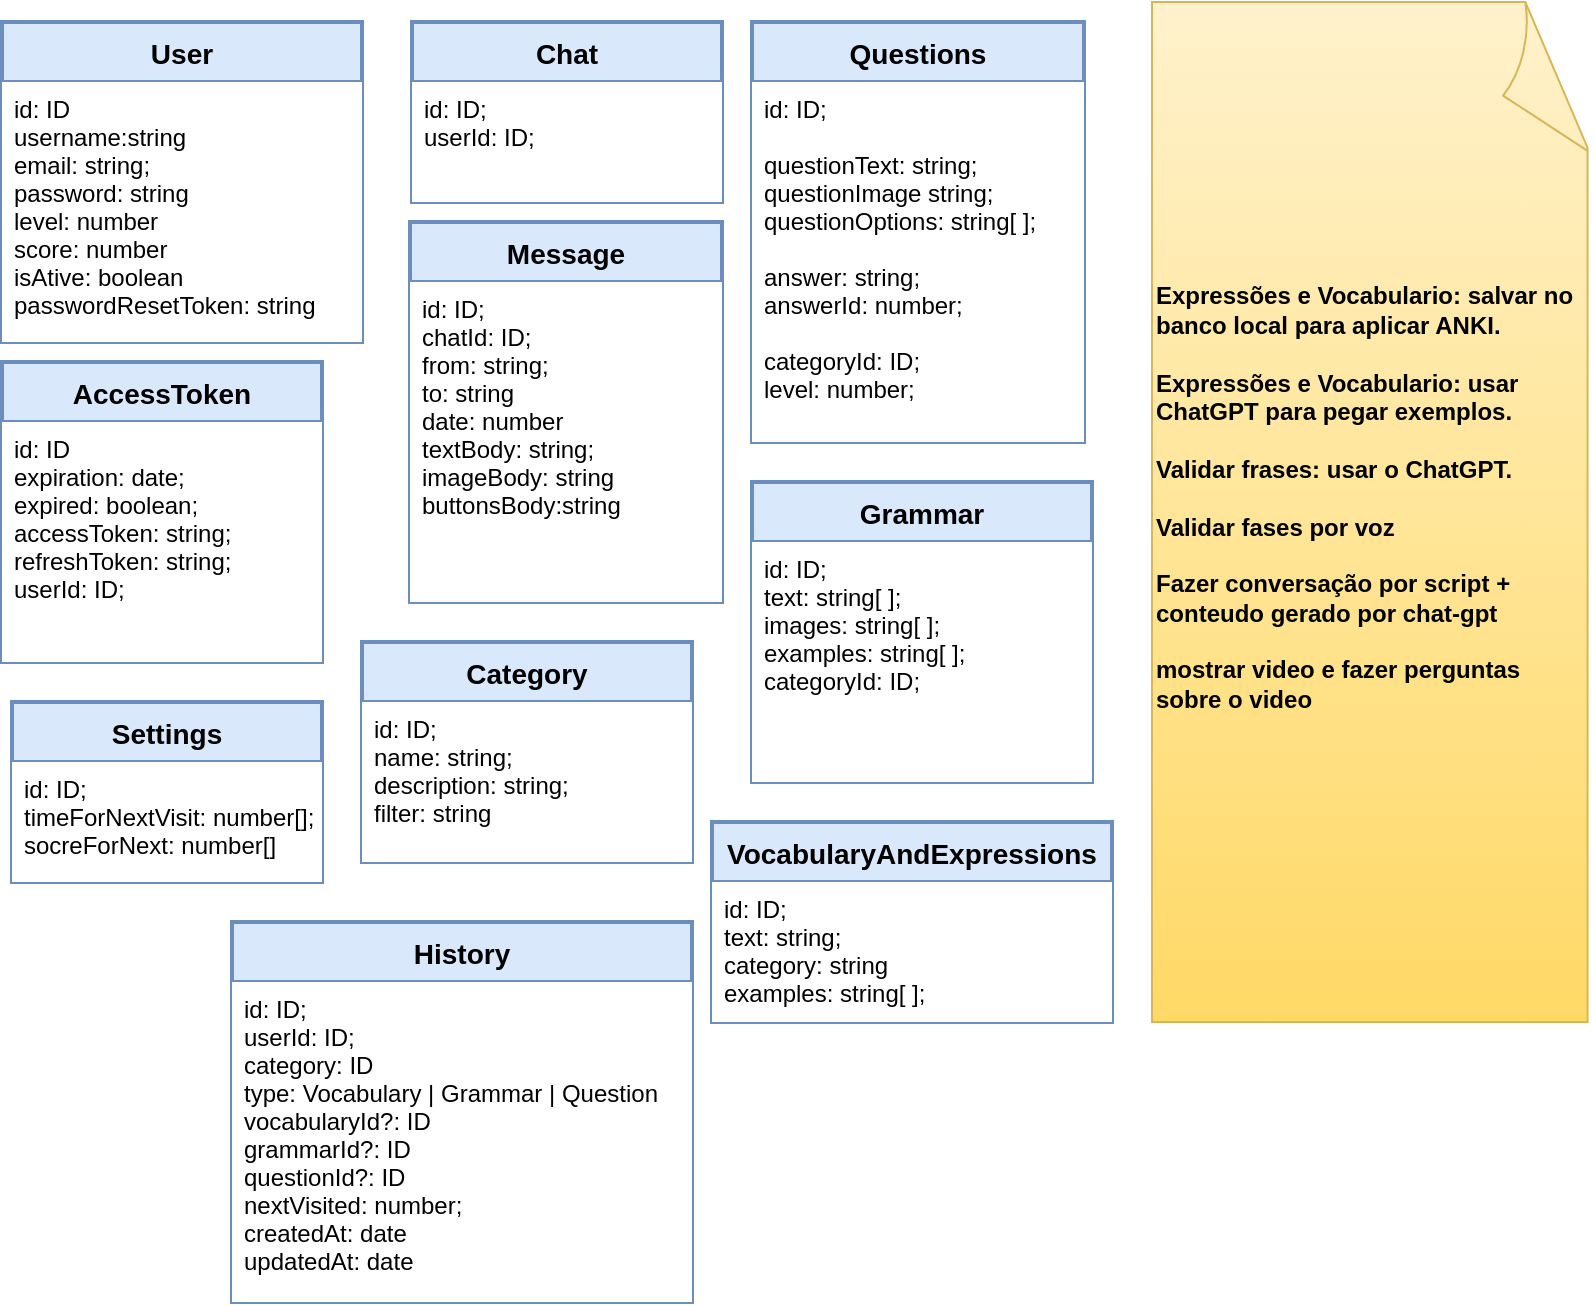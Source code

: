 <mxfile version="20.3.0" type="device" pages="2"><diagram id="Eanxa_dwa2_hlXW30cI-" name="Página-1"><mxGraphModel dx="1022" dy="531" grid="1" gridSize="10" guides="1" tooltips="1" connect="1" arrows="1" fold="1" page="1" pageScale="1" pageWidth="827" pageHeight="1169" math="0" shadow="0"><root><mxCell id="0"/><mxCell id="1" parent="0"/><mxCell id="Vbr7K7L25O1cJhDJ5BT_-9" value="Message" style="swimlane;childLayout=stackLayout;horizontal=1;startSize=30;horizontalStack=0;rounded=0;fontSize=14;fontStyle=1;strokeWidth=2;resizeParent=0;resizeLast=1;shadow=0;dashed=0;align=center;fillColor=#dae8fc;strokeColor=#6c8ebf;fontColor=#000000;" parent="1" vertex="1"><mxGeometry x="229" y="120" width="156" height="190" as="geometry"><mxRectangle x="40" y="70" width="70" height="30" as="alternateBounds"/></mxGeometry></mxCell><mxCell id="Vbr7K7L25O1cJhDJ5BT_-10" value="id: ID;&#10;chatId: ID;&#10;from: string;&#10;to: string&#10;date: number&#10;textBody: string;&#10;imageBody: string&#10;buttonsBody:string" style="align=left;strokeColor=none;fillColor=default;spacingLeft=4;fontSize=12;verticalAlign=top;resizable=0;rotatable=0;part=1;" parent="Vbr7K7L25O1cJhDJ5BT_-9" vertex="1"><mxGeometry y="30" width="156" height="160" as="geometry"/></mxCell><mxCell id="Vbr7K7L25O1cJhDJ5BT_-15" value="User" style="swimlane;childLayout=stackLayout;horizontal=1;startSize=30;horizontalStack=0;rounded=0;fontSize=14;fontStyle=1;strokeWidth=2;resizeParent=0;resizeLast=1;shadow=0;dashed=0;align=center;fillColor=#dae8fc;strokeColor=#6c8ebf;fontColor=#000000;" parent="1" vertex="1"><mxGeometry x="25" y="20" width="180" height="160" as="geometry"><mxRectangle x="40" y="70" width="70" height="30" as="alternateBounds"/></mxGeometry></mxCell><mxCell id="Vbr7K7L25O1cJhDJ5BT_-16" value="id: ID&#10;username:string&#10;email: string;&#10;password: string&#10;level: number&#10;score: number&#10;isAtive: boolean&#10;passwordResetToken: string" style="align=left;strokeColor=none;fillColor=default;spacingLeft=4;fontSize=12;verticalAlign=top;resizable=0;rotatable=0;part=1;" parent="Vbr7K7L25O1cJhDJ5BT_-15" vertex="1"><mxGeometry y="30" width="180" height="130" as="geometry"/></mxCell><mxCell id="Vbr7K7L25O1cJhDJ5BT_-17" value="AccessToken" style="swimlane;childLayout=stackLayout;horizontal=1;startSize=30;horizontalStack=0;rounded=0;fontSize=14;fontStyle=1;strokeWidth=2;resizeParent=0;resizeLast=1;shadow=0;dashed=0;align=center;fillColor=#dae8fc;strokeColor=#6c8ebf;fontColor=#000000;" parent="1" vertex="1"><mxGeometry x="25" y="190" width="160" height="150" as="geometry"><mxRectangle x="40" y="70" width="70" height="30" as="alternateBounds"/></mxGeometry></mxCell><mxCell id="Vbr7K7L25O1cJhDJ5BT_-18" value="id: ID&#10;expiration: date;&#10;expired: boolean;&#10;accessToken: string;&#10;refreshToken: string;&#10;userId: ID;&#10;" style="align=left;strokeColor=none;fillColor=default;spacingLeft=4;fontSize=12;verticalAlign=top;resizable=0;rotatable=0;part=1;" parent="Vbr7K7L25O1cJhDJ5BT_-17" vertex="1"><mxGeometry y="30" width="160" height="120" as="geometry"/></mxCell><mxCell id="HlPWYMQWbMBH4WII9rkX-1" value="Category" style="swimlane;childLayout=stackLayout;horizontal=1;startSize=30;horizontalStack=0;rounded=0;fontSize=14;fontStyle=1;strokeWidth=2;resizeParent=0;resizeLast=1;shadow=0;dashed=0;align=center;fillColor=#dae8fc;strokeColor=#6c8ebf;fontColor=#000000;" parent="1" vertex="1"><mxGeometry x="205" y="330" width="165" height="110" as="geometry"><mxRectangle x="40" y="70" width="70" height="30" as="alternateBounds"/></mxGeometry></mxCell><mxCell id="HlPWYMQWbMBH4WII9rkX-2" value="id: ID;&#10;name: string;&#10;description: string;&#10;filter: string" style="align=left;strokeColor=none;fillColor=default;spacingLeft=4;fontSize=12;verticalAlign=top;resizable=0;rotatable=0;part=1;" parent="HlPWYMQWbMBH4WII9rkX-1" vertex="1"><mxGeometry y="30" width="165" height="80" as="geometry"/></mxCell><mxCell id="HlPWYMQWbMBH4WII9rkX-3" value="Questions" style="swimlane;childLayout=stackLayout;horizontal=1;startSize=30;horizontalStack=0;rounded=0;fontSize=14;fontStyle=1;strokeWidth=2;resizeParent=0;resizeLast=1;shadow=0;dashed=0;align=center;fillColor=#dae8fc;strokeColor=#6c8ebf;fontColor=#000000;" parent="1" vertex="1"><mxGeometry x="400" y="20" width="166" height="210" as="geometry"><mxRectangle x="40" y="70" width="70" height="30" as="alternateBounds"/></mxGeometry></mxCell><mxCell id="HlPWYMQWbMBH4WII9rkX-4" value="id: ID;&#10;&#10;questionText: string;&#10;questionImage string;&#10;questionOptions: string[ ];&#10;&#10;answer: string;&#10;answerId: number;&#10;&#10;categoryId: ID;&#10;level: number;" style="align=left;strokeColor=none;fillColor=default;spacingLeft=4;fontSize=12;verticalAlign=top;resizable=0;rotatable=0;part=1;" parent="HlPWYMQWbMBH4WII9rkX-3" vertex="1"><mxGeometry y="30" width="166" height="180" as="geometry"/></mxCell><mxCell id="HlPWYMQWbMBH4WII9rkX-5" value="Grammar" style="swimlane;childLayout=stackLayout;horizontal=1;startSize=30;horizontalStack=0;rounded=0;fontSize=14;fontStyle=1;strokeWidth=2;resizeParent=0;resizeLast=1;shadow=0;dashed=0;align=center;fillColor=#dae8fc;strokeColor=#6c8ebf;fontColor=#000000;" parent="1" vertex="1"><mxGeometry x="400" y="250" width="170" height="150" as="geometry"><mxRectangle x="40" y="70" width="70" height="30" as="alternateBounds"/></mxGeometry></mxCell><mxCell id="HlPWYMQWbMBH4WII9rkX-6" value="id: ID;&#10;text: string[ ];&#10;images: string[ ];&#10;examples: string[ ];&#10;categoryId: ID;" style="align=left;strokeColor=none;fillColor=default;spacingLeft=4;fontSize=12;verticalAlign=top;resizable=0;rotatable=0;part=1;" parent="HlPWYMQWbMBH4WII9rkX-5" vertex="1"><mxGeometry y="30" width="170" height="120" as="geometry"/></mxCell><mxCell id="HlPWYMQWbMBH4WII9rkX-7" value="Chat" style="swimlane;childLayout=stackLayout;horizontal=1;startSize=30;horizontalStack=0;rounded=0;fontSize=14;fontStyle=1;strokeWidth=2;resizeParent=0;resizeLast=1;shadow=0;dashed=0;align=center;fillColor=#dae8fc;strokeColor=#6c8ebf;fontColor=#000000;" parent="1" vertex="1"><mxGeometry x="230" y="20" width="155" height="90" as="geometry"><mxRectangle x="40" y="70" width="70" height="30" as="alternateBounds"/></mxGeometry></mxCell><mxCell id="HlPWYMQWbMBH4WII9rkX-8" value="id: ID;&#10;userId: ID;" style="align=left;strokeColor=none;fillColor=default;spacingLeft=4;fontSize=12;verticalAlign=top;resizable=0;rotatable=0;part=1;" parent="HlPWYMQWbMBH4WII9rkX-7" vertex="1"><mxGeometry y="30" width="155" height="60" as="geometry"/></mxCell><mxCell id="HlPWYMQWbMBH4WII9rkX-11" value="VocabularyAndExpressions" style="swimlane;childLayout=stackLayout;horizontal=1;startSize=30;horizontalStack=0;rounded=0;fontSize=14;fontStyle=1;strokeWidth=2;resizeParent=0;resizeLast=1;shadow=0;dashed=0;align=center;fillColor=#dae8fc;strokeColor=#6c8ebf;fontColor=#000000;" parent="1" vertex="1"><mxGeometry x="380" y="420" width="200" height="100" as="geometry"><mxRectangle x="40" y="70" width="70" height="30" as="alternateBounds"/></mxGeometry></mxCell><mxCell id="HlPWYMQWbMBH4WII9rkX-12" value="id: ID;&#10;text: string;&#10;category: string&#10;examples: string[ ];&#10;" style="align=left;strokeColor=none;fillColor=default;spacingLeft=4;fontSize=12;verticalAlign=top;resizable=0;rotatable=0;part=1;" parent="HlPWYMQWbMBH4WII9rkX-11" vertex="1"><mxGeometry y="30" width="200" height="70" as="geometry"/></mxCell><mxCell id="HlPWYMQWbMBH4WII9rkX-17" value="&lt;div style=&quot;&quot;&gt;&lt;b style=&quot;color: rgb(0, 0, 0); background-color: initial;&quot;&gt;Expressões e Vocabulario:&amp;nbsp;&lt;/b&gt;&lt;b style=&quot;color: rgb(0, 0, 0); background-color: initial;&quot;&gt;salvar no banco local para aplicar ANKI.&lt;/b&gt;&lt;/div&gt;&lt;font color=&quot;#000000&quot;&gt;&lt;div style=&quot;&quot;&gt;&lt;b&gt;&lt;br&gt;&lt;/b&gt;&lt;/div&gt;&lt;div style=&quot;&quot;&gt;&lt;b style=&quot;background-color: initial;&quot;&gt;Expressões e Vocabulario: usar ChatGPT para pegar exemplos.&lt;/b&gt;&lt;b&gt;&lt;br&gt;&lt;/b&gt;&lt;/div&gt;&lt;div style=&quot;&quot;&gt;&lt;b style=&quot;background-color: initial;&quot;&gt;&lt;br&gt;&lt;/b&gt;&lt;/div&gt;&lt;div style=&quot;font-weight: bold;&quot;&gt;&lt;b style=&quot;background-color: initial;&quot;&gt;Validar frases: usar o ChatGPT.&lt;/b&gt;&lt;/div&gt;&lt;div style=&quot;font-weight: bold;&quot;&gt;&lt;b style=&quot;background-color: initial;&quot;&gt;&lt;br&gt;&lt;/b&gt;&lt;/div&gt;&lt;div style=&quot;font-weight: bold;&quot;&gt;&lt;b style=&quot;background-color: initial;&quot;&gt;Validar fases por voz&lt;/b&gt;&lt;/div&gt;&lt;div style=&quot;font-weight: bold;&quot;&gt;&lt;b style=&quot;background-color: initial;&quot;&gt;&lt;br&gt;&lt;/b&gt;&lt;/div&gt;&lt;div style=&quot;font-weight: bold;&quot;&gt;Fazer conversação por script + conteudo gerado por chat-gpt&lt;/div&gt;&lt;div style=&quot;font-weight: bold;&quot;&gt;&lt;br&gt;&lt;/div&gt;&lt;div style=&quot;font-weight: bold;&quot;&gt;mostrar video e fazer perguntas sobre o video&lt;/div&gt;&lt;div style=&quot;font-weight: bold;&quot;&gt;&lt;br&gt;&lt;/div&gt;&lt;/font&gt;" style="whiteSpace=wrap;html=1;shape=mxgraph.basic.document;fillColor=#fff2cc;gradientColor=#ffd966;strokeColor=#d6b656;align=left;" parent="1" vertex="1"><mxGeometry x="600" y="10" width="220" height="510" as="geometry"/></mxCell><mxCell id="fspgW0f1L8zWGjLsXNbR-1" value="Settings" style="swimlane;childLayout=stackLayout;horizontal=1;startSize=30;horizontalStack=0;rounded=0;fontSize=14;fontStyle=1;strokeWidth=2;resizeParent=0;resizeLast=1;shadow=0;dashed=0;align=center;fillColor=#dae8fc;strokeColor=#6c8ebf;fontColor=#000000;" parent="1" vertex="1"><mxGeometry x="30" y="360" width="155" height="90" as="geometry"><mxRectangle x="40" y="70" width="70" height="30" as="alternateBounds"/></mxGeometry></mxCell><mxCell id="fspgW0f1L8zWGjLsXNbR-2" value="id: ID;&#10;timeForNextVisit: number[];&#10;socreForNext: number[]" style="align=left;strokeColor=none;fillColor=default;spacingLeft=4;fontSize=12;verticalAlign=top;resizable=0;rotatable=0;part=1;" parent="fspgW0f1L8zWGjLsXNbR-1" vertex="1"><mxGeometry y="30" width="155" height="60" as="geometry"/></mxCell><mxCell id="fspgW0f1L8zWGjLsXNbR-3" value="History" style="swimlane;childLayout=stackLayout;horizontal=1;startSize=30;horizontalStack=0;rounded=0;fontSize=14;fontStyle=1;strokeWidth=2;resizeParent=0;resizeLast=1;shadow=0;dashed=0;align=center;fillColor=#dae8fc;strokeColor=#6c8ebf;fontColor=#000000;" parent="1" vertex="1"><mxGeometry x="140" y="470" width="230" height="190" as="geometry"><mxRectangle x="40" y="70" width="70" height="30" as="alternateBounds"/></mxGeometry></mxCell><mxCell id="fspgW0f1L8zWGjLsXNbR-4" value="id: ID;&#10;userId: ID;&#10;category: ID&#10;type: Vocabulary | Grammar | Question&#10;vocabularyId?: ID&#10;grammarId?: ID&#10;questionId?: ID&#10;nextVisited: number;&#10;createdAt: date&#10;updatedAt: date" style="align=left;strokeColor=none;fillColor=default;spacingLeft=4;fontSize=12;verticalAlign=top;resizable=0;rotatable=0;part=1;" parent="fspgW0f1L8zWGjLsXNbR-3" vertex="1"><mxGeometry y="30" width="230" height="160" as="geometry"/></mxCell></root></mxGraphModel></diagram><diagram id="qyy0ZMZnicbWcCIp1HcB" name="Fluxo de Mensagem"><mxGraphModel dx="1022" dy="531" grid="1" gridSize="10" guides="1" tooltips="1" connect="1" arrows="1" fold="1" page="1" pageScale="1" pageWidth="827" pageHeight="1169" math="0" shadow="0"><root><mxCell id="0"/><mxCell id="1" parent="0"/><mxCell id="GgwTUsdUUs99OYSw1ADU-3" style="edgeStyle=orthogonalEdgeStyle;rounded=0;orthogonalLoop=1;jettySize=auto;html=1;fontColor=#000000;" parent="1" source="GgwTUsdUUs99OYSw1ADU-1" target="GgwTUsdUUs99OYSw1ADU-2" edge="1"><mxGeometry relative="1" as="geometry"/></mxCell><mxCell id="GgwTUsdUUs99OYSw1ADU-1" value="&lt;b&gt;&lt;font color=&quot;#000000&quot;&gt;me&lt;/font&gt;&lt;/b&gt;" style="rounded=0;whiteSpace=wrap;html=1;fillColor=#f5f5f5;gradientColor=#b3b3b3;strokeColor=#666666;" parent="1" vertex="1"><mxGeometry x="40" y="80" width="120" height="40" as="geometry"/></mxCell><mxCell id="GgwTUsdUUs99OYSw1ADU-2" value="&lt;b&gt;&lt;font color=&quot;#000000&quot;&gt;bot&lt;/font&gt;&lt;/b&gt;" style="rounded=0;whiteSpace=wrap;html=1;fillColor=#dae8fc;gradientColor=#7ea6e0;strokeColor=#6c8ebf;" parent="1" vertex="1"><mxGeometry x="40" y="160" width="120" height="40" as="geometry"/></mxCell><mxCell id="GgwTUsdUUs99OYSw1ADU-4" value="&lt;font color=&quot;#ffffff&quot; style=&quot;font-size: 24px;&quot;&gt;&lt;b style=&quot;font-size: 24px;&quot;&gt;Legenda&lt;/b&gt;&lt;/font&gt;" style="text;html=1;strokeColor=none;fillColor=none;align=center;verticalAlign=middle;whiteSpace=wrap;rounded=0;fontColor=#000000;strokeWidth=1;fontSize=24;" parent="1" vertex="1"><mxGeometry x="25" y="10" width="150" height="30" as="geometry"/></mxCell><mxCell id="GgwTUsdUUs99OYSw1ADU-5" value="" style="endArrow=none;dashed=1;html=1;rounded=0;fontColor=#FFFFFF;strokeWidth=4;" parent="1" edge="1"><mxGeometry width="50" height="50" relative="1" as="geometry"><mxPoint x="190" y="761.839" as="sourcePoint"/><mxPoint x="190" y="20" as="targetPoint"/></mxGeometry></mxCell><mxCell id="GgwTUsdUUs99OYSw1ADU-6" value="" style="ellipse;whiteSpace=wrap;html=1;aspect=fixed;fillColor=#d5e8d4;gradientColor=#97d077;strokeColor=#82b366;" parent="1" vertex="1"><mxGeometry x="40" y="230" width="50" height="50" as="geometry"/></mxCell><mxCell id="GgwTUsdUUs99OYSw1ADU-7" value="" style="ellipse;whiteSpace=wrap;html=1;aspect=fixed;fillColor=#f8cecc;gradientColor=#ea6b66;strokeColor=#b85450;" parent="1" vertex="1"><mxGeometry x="40" y="310" width="50" height="50" as="geometry"/></mxCell><mxCell id="GgwTUsdUUs99OYSw1ADU-9" value="Inicio" style="text;html=1;align=center;verticalAlign=middle;whiteSpace=wrap;rounded=0;strokeWidth=1;fontSize=18;" parent="1" vertex="1"><mxGeometry x="115" y="240" width="60" height="30" as="geometry"/></mxCell><mxCell id="GgwTUsdUUs99OYSw1ADU-11" value="Fim" style="text;html=1;align=center;verticalAlign=middle;whiteSpace=wrap;rounded=0;strokeWidth=1;fontSize=18;" parent="1" vertex="1"><mxGeometry x="115" y="320" width="60" height="30" as="geometry"/></mxCell><mxCell id="GgwTUsdUUs99OYSw1ADU-12" value="" style="shape=hexagon;perimeter=hexagonPerimeter2;whiteSpace=wrap;html=1;fixedSize=1;strokeWidth=1;fontSize=24;fillColor=#fff2cc;gradientColor=#ffd966;strokeColor=#d6b656;size=20;" parent="1" vertex="1"><mxGeometry x="25" y="375" width="70" height="60" as="geometry"/></mxCell><mxCell id="GgwTUsdUUs99OYSw1ADU-13" value="Próximo&lt;br style=&quot;font-size: 18px;&quot;&gt;fluxo" style="text;html=1;align=center;verticalAlign=middle;whiteSpace=wrap;rounded=0;strokeWidth=1;fontSize=18;" parent="1" vertex="1"><mxGeometry x="108" y="390" width="60" height="30" as="geometry"/></mxCell><mxCell id="FErYAZ644cZG9VY9I8rm-1" value="&lt;font color=&quot;#ffffff&quot; style=&quot;font-size: 24px;&quot;&gt;&lt;b style=&quot;font-size: 24px;&quot;&gt;Gramatica&lt;/b&gt;&lt;/font&gt;" style="text;html=1;strokeColor=none;fillColor=none;align=center;verticalAlign=middle;whiteSpace=wrap;rounded=0;fontColor=#000000;strokeWidth=1;fontSize=24;" parent="1" vertex="1"><mxGeometry x="413" y="20" width="160" height="30" as="geometry"/></mxCell><mxCell id="FErYAZ644cZG9VY9I8rm-14" style="edgeStyle=orthogonalEdgeStyle;rounded=0;orthogonalLoop=1;jettySize=auto;html=1;entryX=0.5;entryY=0;entryDx=0;entryDy=0;fontColor=#FF3333;" parent="1" source="FErYAZ644cZG9VY9I8rm-2" target="FErYAZ644cZG9VY9I8rm-5" edge="1"><mxGeometry relative="1" as="geometry"><Array as="points"><mxPoint x="480" y="160"/><mxPoint x="370" y="160"/></Array></mxGeometry></mxCell><mxCell id="FErYAZ644cZG9VY9I8rm-15" style="edgeStyle=orthogonalEdgeStyle;rounded=0;orthogonalLoop=1;jettySize=auto;html=1;entryX=0.5;entryY=0;entryDx=0;entryDy=0;fontColor=#FF3333;" parent="1" source="FErYAZ644cZG9VY9I8rm-2" target="FErYAZ644cZG9VY9I8rm-8" edge="1"><mxGeometry relative="1" as="geometry"><Array as="points"><mxPoint x="480" y="160"/><mxPoint x="565" y="160"/></Array></mxGeometry></mxCell><mxCell id="FErYAZ644cZG9VY9I8rm-2" value="" style="ellipse;whiteSpace=wrap;html=1;aspect=fixed;fillColor=#d5e8d4;gradientColor=#97d077;strokeColor=#82b366;" parent="1" vertex="1"><mxGeometry x="455" y="80" width="50" height="50" as="geometry"/></mxCell><mxCell id="FErYAZ644cZG9VY9I8rm-4" value="&lt;font color=&quot;#000000&quot; style=&quot;font-size: 16px;&quot;&gt;QUESTÃO&lt;/font&gt;" style="shape=hexagon;perimeter=hexagonPerimeter2;whiteSpace=wrap;html=1;fixedSize=1;strokeWidth=1;fontSize=16;fillColor=#fff2cc;gradientColor=#ffd966;strokeColor=#d6b656;size=20;" parent="1" vertex="1"><mxGeometry x="560" y="700" width="160" height="60" as="geometry"/></mxCell><mxCell id="FErYAZ644cZG9VY9I8rm-16" style="edgeStyle=orthogonalEdgeStyle;rounded=0;orthogonalLoop=1;jettySize=auto;html=1;fontColor=#FF3333;" parent="1" source="FErYAZ644cZG9VY9I8rm-5" target="FErYAZ644cZG9VY9I8rm-6" edge="1"><mxGeometry relative="1" as="geometry"/></mxCell><mxCell id="FErYAZ644cZG9VY9I8rm-5" value="&lt;b&gt;&lt;font color=&quot;#000000&quot;&gt;me ensine.&lt;br&gt;eu quero aprender.&lt;br&gt;&lt;div style=&quot;&quot;&gt;&lt;b style=&quot;background-color: initial; color: rgb(240, 240, 240);&quot;&gt;&lt;font color=&quot;#000000&quot;&gt;me de uma aula de gramártica.&lt;/font&gt;&lt;/b&gt;&lt;/div&gt;&lt;/font&gt;&lt;/b&gt;" style="rounded=0;whiteSpace=wrap;html=1;fillColor=#f5f5f5;gradientColor=#b3b3b3;strokeColor=#666666;align=center;verticalAlign=middle;" parent="1" vertex="1"><mxGeometry x="280" y="190" width="190" height="80" as="geometry"/></mxCell><mxCell id="FErYAZ644cZG9VY9I8rm-19" style="edgeStyle=orthogonalEdgeStyle;rounded=0;orthogonalLoop=1;jettySize=auto;html=1;fontColor=#FF3333;" parent="1" source="FErYAZ644cZG9VY9I8rm-6" target="FErYAZ644cZG9VY9I8rm-7" edge="1"><mxGeometry relative="1" as="geometry"/></mxCell><mxCell id="FErYAZ644cZG9VY9I8rm-6" value="&lt;b&gt;&lt;font color=&quot;#000000&quot;&gt;o que você quer aprender?&lt;/font&gt;&lt;/b&gt;" style="rounded=0;whiteSpace=wrap;html=1;fillColor=#dae8fc;gradientColor=#7ea6e0;strokeColor=#6c8ebf;" parent="1" vertex="1"><mxGeometry x="320" y="310" width="120" height="40" as="geometry"/></mxCell><mxCell id="FErYAZ644cZG9VY9I8rm-18" style="edgeStyle=orthogonalEdgeStyle;rounded=0;orthogonalLoop=1;jettySize=auto;html=1;fontColor=#FF3333;" parent="1" source="FErYAZ644cZG9VY9I8rm-7" target="FErYAZ644cZG9VY9I8rm-9" edge="1"><mxGeometry relative="1" as="geometry"/></mxCell><mxCell id="FErYAZ644cZG9VY9I8rm-7" value="&lt;b style=&quot;&quot;&gt;&lt;font color=&quot;#ff3333&quot;&gt;preposição&lt;/font&gt;&lt;/b&gt;" style="rounded=0;whiteSpace=wrap;html=1;fillColor=#f5f5f5;gradientColor=#b3b3b3;strokeColor=#666666;" parent="1" vertex="1"><mxGeometry x="320" y="395" width="120" height="40" as="geometry"/></mxCell><mxCell id="FErYAZ644cZG9VY9I8rm-17" style="edgeStyle=orthogonalEdgeStyle;rounded=0;orthogonalLoop=1;jettySize=auto;html=1;fontColor=#FF3333;" parent="1" source="FErYAZ644cZG9VY9I8rm-8" target="FErYAZ644cZG9VY9I8rm-9" edge="1"><mxGeometry relative="1" as="geometry"/></mxCell><mxCell id="FErYAZ644cZG9VY9I8rm-8" value="&lt;b&gt;&lt;font color=&quot;#000000&quot;&gt;quero aprender &lt;/font&gt;&lt;font color=&quot;#ff3333&quot;&gt;preposição&lt;/font&gt;&lt;/b&gt;" style="rounded=0;whiteSpace=wrap;html=1;fillColor=#f5f5f5;gradientColor=#b3b3b3;strokeColor=#666666;" parent="1" vertex="1"><mxGeometry x="505" y="220" width="120" height="40" as="geometry"/></mxCell><mxCell id="FErYAZ644cZG9VY9I8rm-20" style="edgeStyle=orthogonalEdgeStyle;rounded=0;orthogonalLoop=1;jettySize=auto;html=1;entryX=0.5;entryY=0;entryDx=0;entryDy=0;fontColor=#FF3333;" parent="1" source="FErYAZ644cZG9VY9I8rm-9" target="FErYAZ644cZG9VY9I8rm-10" edge="1"><mxGeometry relative="1" as="geometry"><Array as="points"><mxPoint x="540" y="550"/><mxPoint x="380" y="550"/></Array></mxGeometry></mxCell><mxCell id="FErYAZ644cZG9VY9I8rm-21" style="edgeStyle=orthogonalEdgeStyle;rounded=0;orthogonalLoop=1;jettySize=auto;html=1;entryX=0.5;entryY=0;entryDx=0;entryDy=0;fontColor=#FF3333;" parent="1" source="FErYAZ644cZG9VY9I8rm-9" target="FErYAZ644cZG9VY9I8rm-11" edge="1"><mxGeometry relative="1" as="geometry"/></mxCell><mxCell id="FErYAZ644cZG9VY9I8rm-22" style="edgeStyle=orthogonalEdgeStyle;rounded=0;orthogonalLoop=1;jettySize=auto;html=1;entryX=0.5;entryY=0;entryDx=0;entryDy=0;fontColor=#FF3333;" parent="1" source="FErYAZ644cZG9VY9I8rm-9" target="FErYAZ644cZG9VY9I8rm-12" edge="1"><mxGeometry relative="1" as="geometry"/></mxCell><mxCell id="FErYAZ644cZG9VY9I8rm-23" style="edgeStyle=orthogonalEdgeStyle;rounded=0;orthogonalLoop=1;jettySize=auto;html=1;fontColor=#FF3333;" parent="1" source="FErYAZ644cZG9VY9I8rm-9" target="FErYAZ644cZG9VY9I8rm-13" edge="1"><mxGeometry relative="1" as="geometry"><Array as="points"><mxPoint x="540" y="550"/><mxPoint x="767" y="550"/></Array></mxGeometry></mxCell><mxCell id="FErYAZ644cZG9VY9I8rm-9" value="&lt;b&gt;&lt;font color=&quot;#000000&quot;&gt;[ CONTEÚDO ]&lt;/font&gt;&lt;/b&gt;" style="rounded=0;whiteSpace=wrap;html=1;fillColor=#dae8fc;gradientColor=#7ea6e0;strokeColor=#6c8ebf;" parent="1" vertex="1"><mxGeometry x="480" y="480" width="120" height="40" as="geometry"/></mxCell><mxCell id="FErYAZ644cZG9VY9I8rm-25" style="edgeStyle=orthogonalEdgeStyle;rounded=0;orthogonalLoop=1;jettySize=auto;html=1;entryX=0;entryY=0.5;entryDx=0;entryDy=0;fontSize=16;fontColor=#000000;" parent="1" source="FErYAZ644cZG9VY9I8rm-10" target="FErYAZ644cZG9VY9I8rm-9" edge="1"><mxGeometry relative="1" as="geometry"><Array as="points"><mxPoint x="290" y="600"/><mxPoint x="290" y="500"/></Array></mxGeometry></mxCell><mxCell id="FErYAZ644cZG9VY9I8rm-10" value="&lt;b&gt;&lt;font color=&quot;#000000&quot;&gt;BOTÃO: mais eemplos?&lt;/font&gt;&lt;/b&gt;" style="rounded=0;whiteSpace=wrap;html=1;fillColor=#dae8fc;gradientColor=#7ea6e0;strokeColor=#6c8ebf;" parent="1" vertex="1"><mxGeometry x="320" y="580" width="120" height="40" as="geometry"/></mxCell><mxCell id="FErYAZ644cZG9VY9I8rm-26" style="edgeStyle=orthogonalEdgeStyle;rounded=0;orthogonalLoop=1;jettySize=auto;html=1;entryX=0;entryY=0.5;entryDx=0;entryDy=0;fontSize=16;fontColor=#000000;" parent="1" source="FErYAZ644cZG9VY9I8rm-11" target="FErYAZ644cZG9VY9I8rm-6" edge="1"><mxGeometry relative="1" as="geometry"><Array as="points"><mxPoint x="510" y="700"/><mxPoint x="250" y="700"/><mxPoint x="250" y="330"/></Array></mxGeometry></mxCell><mxCell id="FErYAZ644cZG9VY9I8rm-11" value="&lt;b&gt;&lt;font color=&quot;#000000&quot;&gt;BOTÃO: quer saber outra coisa?&lt;/font&gt;&lt;/b&gt;" style="rounded=0;whiteSpace=wrap;html=1;fillColor=#dae8fc;gradientColor=#7ea6e0;strokeColor=#6c8ebf;" parent="1" vertex="1"><mxGeometry x="450" y="580" width="120" height="40" as="geometry"/></mxCell><mxCell id="FErYAZ644cZG9VY9I8rm-24" style="edgeStyle=orthogonalEdgeStyle;rounded=0;orthogonalLoop=1;jettySize=auto;html=1;entryX=0.5;entryY=0;entryDx=0;entryDy=0;fontColor=#000000;" parent="1" source="FErYAZ644cZG9VY9I8rm-12" target="FErYAZ644cZG9VY9I8rm-4" edge="1"><mxGeometry relative="1" as="geometry"/></mxCell><mxCell id="FErYAZ644cZG9VY9I8rm-12" value="&lt;b&gt;&lt;font color=&quot;#000000&quot;&gt;BOTÃO: quer exercitar?&lt;/font&gt;&lt;/b&gt;" style="rounded=0;whiteSpace=wrap;html=1;fillColor=#dae8fc;gradientColor=#7ea6e0;strokeColor=#6c8ebf;" parent="1" vertex="1"><mxGeometry x="580" y="580" width="120" height="40" as="geometry"/></mxCell><mxCell id="FErYAZ644cZG9VY9I8rm-29" style="edgeStyle=orthogonalEdgeStyle;rounded=0;orthogonalLoop=1;jettySize=auto;html=1;fontSize=16;fontColor=#000000;" parent="1" source="FErYAZ644cZG9VY9I8rm-13" target="FErYAZ644cZG9VY9I8rm-28" edge="1"><mxGeometry relative="1" as="geometry"/></mxCell><mxCell id="FErYAZ644cZG9VY9I8rm-13" value="&lt;b&gt;&lt;font color=&quot;#000000&quot;&gt;BOTÃO: por enquanto é só&lt;/font&gt;&lt;/b&gt;" style="rounded=0;whiteSpace=wrap;html=1;fillColor=#dae8fc;gradientColor=#7ea6e0;strokeColor=#6c8ebf;" parent="1" vertex="1"><mxGeometry x="707" y="580" width="120" height="40" as="geometry"/></mxCell><mxCell id="FErYAZ644cZG9VY9I8rm-27" value="" style="endArrow=none;dashed=1;html=1;rounded=0;fontColor=#FFFFFF;strokeWidth=4;" parent="1" edge="1"><mxGeometry width="50" height="50" relative="1" as="geometry"><mxPoint x="880" y="759.999" as="sourcePoint"/><mxPoint x="880" y="18.16" as="targetPoint"/></mxGeometry></mxCell><mxCell id="FErYAZ644cZG9VY9I8rm-28" value="" style="ellipse;whiteSpace=wrap;html=1;aspect=fixed;fillColor=#f8cecc;gradientColor=#ea6b66;strokeColor=#b85450;" parent="1" vertex="1"><mxGeometry x="750" y="710" width="50" height="50" as="geometry"/></mxCell><mxCell id="FErYAZ644cZG9VY9I8rm-30" value="&lt;font color=&quot;#ffffff&quot;&gt;&lt;b&gt;Vocabulário&lt;/b&gt;&lt;/font&gt;" style="text;html=1;strokeColor=none;fillColor=none;align=center;verticalAlign=middle;whiteSpace=wrap;rounded=0;fontColor=#000000;strokeWidth=1;fontSize=24;" parent="1" vertex="1"><mxGeometry x="1018" y="20" width="160" height="30" as="geometry"/></mxCell><mxCell id="q9H8HFN7OoWtZ7zJnogh-2" style="edgeStyle=orthogonalEdgeStyle;rounded=0;orthogonalLoop=1;jettySize=auto;html=1;fontSize=16;fontColor=#000000;" parent="1" source="FErYAZ644cZG9VY9I8rm-31" target="FErYAZ644cZG9VY9I8rm-32" edge="1"><mxGeometry relative="1" as="geometry"/></mxCell><mxCell id="FErYAZ644cZG9VY9I8rm-31" value="" style="ellipse;whiteSpace=wrap;html=1;aspect=fixed;fillColor=#d5e8d4;gradientColor=#97d077;strokeColor=#82b366;" parent="1" vertex="1"><mxGeometry x="1073" y="76" width="50" height="50" as="geometry"/></mxCell><mxCell id="q9H8HFN7OoWtZ7zJnogh-3" style="edgeStyle=orthogonalEdgeStyle;rounded=0;orthogonalLoop=1;jettySize=auto;html=1;entryX=0.5;entryY=0;entryDx=0;entryDy=0;fontSize=16;fontColor=#000000;" parent="1" source="FErYAZ644cZG9VY9I8rm-32" target="q9H8HFN7OoWtZ7zJnogh-1" edge="1"><mxGeometry relative="1" as="geometry"/></mxCell><mxCell id="FErYAZ644cZG9VY9I8rm-32" value="&lt;font color=&quot;#000000&quot;&gt;&lt;b&gt;aprender novas palavras&lt;/b&gt;&lt;/font&gt;" style="rounded=0;whiteSpace=wrap;html=1;fillColor=#f5f5f5;gradientColor=#b3b3b3;strokeColor=#666666;" parent="1" vertex="1"><mxGeometry x="1038" y="180" width="120" height="40" as="geometry"/></mxCell><mxCell id="q9H8HFN7OoWtZ7zJnogh-7" style="edgeStyle=orthogonalEdgeStyle;rounded=0;orthogonalLoop=1;jettySize=auto;html=1;entryX=0.5;entryY=0;entryDx=0;entryDy=0;fontSize=16;fontColor=#000000;" parent="1" source="q9H8HFN7OoWtZ7zJnogh-1" target="q9H8HFN7OoWtZ7zJnogh-4" edge="1"><mxGeometry relative="1" as="geometry"><Array as="points"><mxPoint x="1098" y="360"/><mxPoint x="1050" y="360"/></Array></mxGeometry></mxCell><mxCell id="q9H8HFN7OoWtZ7zJnogh-8" style="edgeStyle=orthogonalEdgeStyle;rounded=0;orthogonalLoop=1;jettySize=auto;html=1;entryX=0.5;entryY=0;entryDx=0;entryDy=0;fontSize=16;fontColor=#000000;" parent="1" source="q9H8HFN7OoWtZ7zJnogh-1" target="q9H8HFN7OoWtZ7zJnogh-54" edge="1"><mxGeometry relative="1" as="geometry"><Array as="points"><mxPoint x="1098" y="360"/><mxPoint x="1190" y="360"/><mxPoint x="1190" y="540"/><mxPoint x="1160" y="540"/></Array></mxGeometry></mxCell><mxCell id="q9H8HFN7OoWtZ7zJnogh-1" value="&lt;b&gt;&lt;font color=&quot;#000000&quot;&gt;[ CONTEÚDO ]&lt;/font&gt;&lt;/b&gt;" style="rounded=0;whiteSpace=wrap;html=1;fillColor=#dae8fc;gradientColor=#7ea6e0;strokeColor=#6c8ebf;" parent="1" vertex="1"><mxGeometry x="1038" y="270" width="120" height="40" as="geometry"/></mxCell><mxCell id="q9H8HFN7OoWtZ7zJnogh-10" style="edgeStyle=orthogonalEdgeStyle;rounded=0;orthogonalLoop=1;jettySize=auto;html=1;entryX=0.5;entryY=0;entryDx=0;entryDy=0;fontSize=16;fontColor=#000000;" parent="1" source="q9H8HFN7OoWtZ7zJnogh-4" target="q9H8HFN7OoWtZ7zJnogh-9" edge="1"><mxGeometry relative="1" as="geometry"/></mxCell><mxCell id="q9H8HFN7OoWtZ7zJnogh-4" value="&lt;font color=&quot;#000000&quot;&gt;&lt;b&gt;mais exemplos&lt;/b&gt;&lt;/font&gt;" style="rounded=0;whiteSpace=wrap;html=1;fillColor=#f5f5f5;gradientColor=#b3b3b3;strokeColor=#666666;" parent="1" vertex="1"><mxGeometry x="990" y="380" width="120" height="40" as="geometry"/></mxCell><mxCell id="q9H8HFN7OoWtZ7zJnogh-6" value="" style="ellipse;whiteSpace=wrap;html=1;aspect=fixed;fillColor=#f8cecc;gradientColor=#ea6b66;strokeColor=#b85450;" parent="1" vertex="1"><mxGeometry x="1135" y="680" width="50" height="50" as="geometry"/></mxCell><mxCell id="q9H8HFN7OoWtZ7zJnogh-11" style="edgeStyle=orthogonalEdgeStyle;rounded=0;orthogonalLoop=1;jettySize=auto;html=1;entryX=0;entryY=0.5;entryDx=0;entryDy=0;fontSize=16;fontColor=#000000;" parent="1" source="q9H8HFN7OoWtZ7zJnogh-9" target="q9H8HFN7OoWtZ7zJnogh-4" edge="1"><mxGeometry relative="1" as="geometry"><Array as="points"><mxPoint x="1050" y="540"/><mxPoint x="960" y="540"/><mxPoint x="960" y="400"/></Array></mxGeometry></mxCell><mxCell id="q9H8HFN7OoWtZ7zJnogh-55" style="edgeStyle=orthogonalEdgeStyle;rounded=0;orthogonalLoop=1;jettySize=auto;html=1;entryX=0.5;entryY=0;entryDx=0;entryDy=0;fontSize=12;fontColor=#FFFFFF;" parent="1" source="q9H8HFN7OoWtZ7zJnogh-9" target="q9H8HFN7OoWtZ7zJnogh-54" edge="1"><mxGeometry relative="1" as="geometry"><Array as="points"><mxPoint x="1050" y="540"/><mxPoint x="1160" y="540"/></Array></mxGeometry></mxCell><mxCell id="q9H8HFN7OoWtZ7zJnogh-9" value="&lt;b&gt;&lt;font color=&quot;#000000&quot;&gt;[ EXEMPLO ]&lt;/font&gt;&lt;/b&gt;" style="rounded=0;whiteSpace=wrap;html=1;fillColor=#dae8fc;gradientColor=#7ea6e0;strokeColor=#6c8ebf;" parent="1" vertex="1"><mxGeometry x="990" y="460" width="120" height="40" as="geometry"/></mxCell><mxCell id="q9H8HFN7OoWtZ7zJnogh-13" value="&lt;font color=&quot;#ffffff&quot;&gt;&lt;b&gt;Questão&lt;/b&gt;&lt;/font&gt;" style="text;html=1;strokeColor=none;fillColor=none;align=center;verticalAlign=middle;whiteSpace=wrap;rounded=0;fontColor=#000000;strokeWidth=1;fontSize=24;" parent="1" vertex="1"><mxGeometry x="1470" y="20" width="160" height="30" as="geometry"/></mxCell><mxCell id="q9H8HFN7OoWtZ7zJnogh-23" style="edgeStyle=orthogonalEdgeStyle;rounded=0;orthogonalLoop=1;jettySize=auto;html=1;fontSize=16;fontColor=#FF3333;" parent="1" source="q9H8HFN7OoWtZ7zJnogh-14" target="q9H8HFN7OoWtZ7zJnogh-17" edge="1"><mxGeometry relative="1" as="geometry"><Array as="points"><mxPoint x="1585" y="160"/><mxPoint x="1440" y="160"/></Array></mxGeometry></mxCell><mxCell id="q9H8HFN7OoWtZ7zJnogh-24" style="edgeStyle=orthogonalEdgeStyle;rounded=0;orthogonalLoop=1;jettySize=auto;html=1;entryX=0.5;entryY=0;entryDx=0;entryDy=0;fontSize=16;fontColor=#FF3333;startArrow=none;" parent="1" source="q9H8HFN7OoWtZ7zJnogh-30" target="q9H8HFN7OoWtZ7zJnogh-18" edge="1"><mxGeometry relative="1" as="geometry"><Array as="points"><mxPoint x="1720" y="380"/><mxPoint x="1640" y="380"/></Array></mxGeometry></mxCell><mxCell id="q9H8HFN7OoWtZ7zJnogh-25" style="edgeStyle=orthogonalEdgeStyle;rounded=0;orthogonalLoop=1;jettySize=auto;html=1;fontSize=16;fontColor=#FF3333;" parent="1" source="q9H8HFN7OoWtZ7zJnogh-14" target="q9H8HFN7OoWtZ7zJnogh-19" edge="1"><mxGeometry relative="1" as="geometry"/></mxCell><mxCell id="q9H8HFN7OoWtZ7zJnogh-14" value="" style="ellipse;whiteSpace=wrap;html=1;aspect=fixed;fillColor=#d5e8d4;gradientColor=#97d077;strokeColor=#82b366;" parent="1" vertex="1"><mxGeometry x="1559" y="76" width="50" height="50" as="geometry"/></mxCell><mxCell id="q9H8HFN7OoWtZ7zJnogh-15" value="" style="endArrow=none;dashed=1;html=1;rounded=0;fontColor=#FFFFFF;strokeWidth=4;" parent="1" edge="1"><mxGeometry width="50" height="50" relative="1" as="geometry"><mxPoint x="1320" y="761.839" as="sourcePoint"/><mxPoint x="1320" y="20.0" as="targetPoint"/></mxGeometry></mxCell><mxCell id="q9H8HFN7OoWtZ7zJnogh-26" style="edgeStyle=orthogonalEdgeStyle;rounded=0;orthogonalLoop=1;jettySize=auto;html=1;fontSize=16;fontColor=#FF3333;" parent="1" source="q9H8HFN7OoWtZ7zJnogh-17" target="q9H8HFN7OoWtZ7zJnogh-21" edge="1"><mxGeometry relative="1" as="geometry"/></mxCell><mxCell id="q9H8HFN7OoWtZ7zJnogh-17" value="&lt;font color=&quot;#000000&quot;&gt;&lt;b&gt;quero treinar&lt;/b&gt;&lt;/font&gt;" style="rounded=0;whiteSpace=wrap;html=1;fillColor=#f5f5f5;gradientColor=#b3b3b3;strokeColor=#666666;" parent="1" vertex="1"><mxGeometry x="1380" y="200" width="120" height="40" as="geometry"/></mxCell><mxCell id="q9H8HFN7OoWtZ7zJnogh-37" style="edgeStyle=orthogonalEdgeStyle;rounded=0;orthogonalLoop=1;jettySize=auto;html=1;fontSize=16;fontColor=#FF3333;" parent="1" source="q9H8HFN7OoWtZ7zJnogh-18" target="q9H8HFN7OoWtZ7zJnogh-35" edge="1"><mxGeometry relative="1" as="geometry"/></mxCell><mxCell id="q9H8HFN7OoWtZ7zJnogh-18" value="&lt;font color=&quot;#000000&quot;&gt;&lt;b&gt;[ QUESTÃO ]&lt;/b&gt;&lt;/font&gt;" style="rounded=0;whiteSpace=wrap;html=1;fillColor=#dae8fc;gradientColor=#7ea6e0;strokeColor=#6c8ebf;" parent="1" vertex="1"><mxGeometry x="1580" y="435" width="120" height="40" as="geometry"/></mxCell><mxCell id="q9H8HFN7OoWtZ7zJnogh-29" style="edgeStyle=orthogonalEdgeStyle;rounded=0;orthogonalLoop=1;jettySize=auto;html=1;entryX=0.5;entryY=0;entryDx=0;entryDy=0;fontSize=16;fontColor=#FF3333;" parent="1" source="q9H8HFN7OoWtZ7zJnogh-19" target="q9H8HFN7OoWtZ7zJnogh-18" edge="1"><mxGeometry relative="1" as="geometry"/></mxCell><mxCell id="q9H8HFN7OoWtZ7zJnogh-19" value="&lt;b style=&quot;&quot;&gt;&lt;font color=&quot;#000000&quot;&gt;quero um exercício de &lt;/font&gt;&lt;font color=&quot;#ff3333&quot;&gt;preposição&lt;/font&gt;&lt;/b&gt;" style="rounded=0;whiteSpace=wrap;html=1;fillColor=#f5f5f5;gradientColor=#b3b3b3;strokeColor=#666666;" parent="1" vertex="1"><mxGeometry x="1534" y="200" width="120" height="40" as="geometry"/></mxCell><mxCell id="q9H8HFN7OoWtZ7zJnogh-28" style="edgeStyle=orthogonalEdgeStyle;rounded=0;orthogonalLoop=1;jettySize=auto;html=1;fontSize=16;fontColor=#FF3333;" parent="1" source="q9H8HFN7OoWtZ7zJnogh-20" target="q9H8HFN7OoWtZ7zJnogh-18" edge="1"><mxGeometry relative="1" as="geometry"/></mxCell><mxCell id="q9H8HFN7OoWtZ7zJnogh-20" value="&lt;b style=&quot;&quot;&gt;&lt;font color=&quot;#000000&quot;&gt;quero um exercício de &lt;/font&gt;&lt;font color=&quot;#ff3333&quot;&gt;preposição&lt;/font&gt;&lt;/b&gt;" style="rounded=0;whiteSpace=wrap;html=1;fillColor=#f5f5f5;gradientColor=#b3b3b3;strokeColor=#666666;" parent="1" vertex="1"><mxGeometry x="1380" y="360" width="120" height="40" as="geometry"/></mxCell><mxCell id="q9H8HFN7OoWtZ7zJnogh-27" style="edgeStyle=orthogonalEdgeStyle;rounded=0;orthogonalLoop=1;jettySize=auto;html=1;fontSize=16;fontColor=#FF3333;" parent="1" source="q9H8HFN7OoWtZ7zJnogh-21" target="q9H8HFN7OoWtZ7zJnogh-20" edge="1"><mxGeometry relative="1" as="geometry"/></mxCell><mxCell id="q9H8HFN7OoWtZ7zJnogh-21" value="&lt;font color=&quot;#000000&quot;&gt;&lt;b&gt;Sobre o que você quer as lições&lt;/b&gt;&lt;/font&gt;" style="rounded=0;whiteSpace=wrap;html=1;fillColor=#dae8fc;gradientColor=#7ea6e0;strokeColor=#6c8ebf;" parent="1" vertex="1"><mxGeometry x="1380" y="280" width="120" height="40" as="geometry"/></mxCell><mxCell id="q9H8HFN7OoWtZ7zJnogh-30" value="JA TEM CONTEUDO DEFINIDO" style="text;html=1;strokeColor=none;fillColor=none;align=center;verticalAlign=middle;whiteSpace=wrap;rounded=0;fontSize=16;fontColor=#FF3333;" parent="1" vertex="1"><mxGeometry x="1670" y="220" width="100" height="100" as="geometry"/></mxCell><mxCell id="q9H8HFN7OoWtZ7zJnogh-31" value="" style="edgeStyle=orthogonalEdgeStyle;rounded=0;orthogonalLoop=1;jettySize=auto;html=1;entryX=0.5;entryY=0;entryDx=0;entryDy=0;fontSize=16;fontColor=#FF3333;endArrow=none;" parent="1" source="q9H8HFN7OoWtZ7zJnogh-14" target="q9H8HFN7OoWtZ7zJnogh-30" edge="1"><mxGeometry relative="1" as="geometry"><mxPoint x="1584.0" y="126" as="sourcePoint"/><mxPoint x="1590" y="460" as="targetPoint"/><Array as="points"><mxPoint x="1585" y="160"/><mxPoint x="1720" y="160"/></Array></mxGeometry></mxCell><mxCell id="q9H8HFN7OoWtZ7zJnogh-46" style="edgeStyle=orthogonalEdgeStyle;rounded=0;orthogonalLoop=1;jettySize=auto;html=1;fontSize=12;fontColor=#FFFFFF;" parent="1" source="q9H8HFN7OoWtZ7zJnogh-35" target="q9H8HFN7OoWtZ7zJnogh-40" edge="1"><mxGeometry relative="1" as="geometry"/></mxCell><mxCell id="q9H8HFN7OoWtZ7zJnogh-35" value="&lt;font color=&quot;#000000&quot;&gt;&lt;b&gt;[ RESPOSTA ]&lt;/b&gt;&lt;/font&gt;" style="rounded=0;whiteSpace=wrap;html=1;fillColor=#f5f5f5;gradientColor=#b3b3b3;strokeColor=#666666;" parent="1" vertex="1"><mxGeometry x="1580" y="520" width="120" height="40" as="geometry"/></mxCell><mxCell id="q9H8HFN7OoWtZ7zJnogh-42" style="edgeStyle=orthogonalEdgeStyle;rounded=0;orthogonalLoop=1;jettySize=auto;html=1;entryX=0;entryY=0.5;entryDx=0;entryDy=0;fontSize=12;fontColor=#FFFFFF;startArrow=none;" parent="1" source="q9H8HFN7OoWtZ7zJnogh-49" target="q9H8HFN7OoWtZ7zJnogh-18" edge="1"><mxGeometry relative="1" as="geometry"><Array as="points"><mxPoint x="1480" y="455"/></Array></mxGeometry></mxCell><mxCell id="q9H8HFN7OoWtZ7zJnogh-51" style="edgeStyle=orthogonalEdgeStyle;rounded=0;orthogonalLoop=1;jettySize=auto;html=1;entryX=0.5;entryY=0;entryDx=0;entryDy=0;fontSize=12;fontColor=#FFFFFF;startArrow=none;" parent="1" source="q9H8HFN7OoWtZ7zJnogh-52" target="q9H8HFN7OoWtZ7zJnogh-43" edge="1"><mxGeometry relative="1" as="geometry"/></mxCell><mxCell id="q9H8HFN7OoWtZ7zJnogh-38" value="&lt;font color=&quot;#000000&quot; style=&quot;font-size: 12px;&quot;&gt;TEM QUESTÃO&lt;/font&gt;" style="rhombus;whiteSpace=wrap;html=1;fontSize=12;fontColor=#333333;fillColor=#f5f5f5;strokeColor=#666666;" parent="1" vertex="1"><mxGeometry x="1430" y="490" width="80" height="80" as="geometry"/></mxCell><mxCell id="q9H8HFN7OoWtZ7zJnogh-41" style="edgeStyle=orthogonalEdgeStyle;rounded=0;orthogonalLoop=1;jettySize=auto;html=1;entryX=0.5;entryY=1;entryDx=0;entryDy=0;fontSize=12;fontColor=#000000;" parent="1" source="q9H8HFN7OoWtZ7zJnogh-40" target="q9H8HFN7OoWtZ7zJnogh-38" edge="1"><mxGeometry relative="1" as="geometry"/></mxCell><mxCell id="q9H8HFN7OoWtZ7zJnogh-40" value="&lt;font color=&quot;#000000&quot;&gt;&lt;b&gt;[ SUCESSO/FALHA ]&lt;/b&gt;&lt;/font&gt;" style="rounded=0;whiteSpace=wrap;html=1;fillColor=#dae8fc;gradientColor=#7ea6e0;strokeColor=#6c8ebf;" parent="1" vertex="1"><mxGeometry x="1580" y="610" width="120" height="40" as="geometry"/></mxCell><mxCell id="q9H8HFN7OoWtZ7zJnogh-43" value="" style="ellipse;whiteSpace=wrap;html=1;aspect=fixed;fillColor=#f8cecc;gradientColor=#ea6b66;strokeColor=#b85450;" parent="1" vertex="1"><mxGeometry x="1370" y="690" width="50" height="50" as="geometry"/></mxCell><mxCell id="q9H8HFN7OoWtZ7zJnogh-49" value="SIM" style="text;html=1;strokeColor=none;fillColor=none;align=center;verticalAlign=middle;whiteSpace=wrap;rounded=0;fontSize=12;fontColor=#FFFFFF;" parent="1" vertex="1"><mxGeometry x="1480" y="440" width="40" height="30" as="geometry"/></mxCell><mxCell id="q9H8HFN7OoWtZ7zJnogh-50" value="" style="edgeStyle=orthogonalEdgeStyle;rounded=0;orthogonalLoop=1;jettySize=auto;html=1;entryX=0;entryY=0.5;entryDx=0;entryDy=0;fontSize=12;fontColor=#FFFFFF;endArrow=none;" parent="1" source="q9H8HFN7OoWtZ7zJnogh-38" target="q9H8HFN7OoWtZ7zJnogh-49" edge="1"><mxGeometry relative="1" as="geometry"><mxPoint x="1480" y="490" as="sourcePoint"/><mxPoint x="1580" y="455" as="targetPoint"/><Array as="points"><mxPoint x="1470" y="460"/><mxPoint x="1470" y="460"/></Array></mxGeometry></mxCell><mxCell id="q9H8HFN7OoWtZ7zJnogh-52" value="NÃO" style="text;html=1;strokeColor=none;fillColor=none;align=center;verticalAlign=middle;whiteSpace=wrap;rounded=0;fontSize=12;fontColor=#FFFFFF;" parent="1" vertex="1"><mxGeometry x="1380" y="555" width="30" height="25" as="geometry"/></mxCell><mxCell id="q9H8HFN7OoWtZ7zJnogh-53" value="" style="edgeStyle=orthogonalEdgeStyle;rounded=0;orthogonalLoop=1;jettySize=auto;html=1;entryX=0.5;entryY=0;entryDx=0;entryDy=0;fontSize=12;fontColor=#FFFFFF;endArrow=none;" parent="1" source="q9H8HFN7OoWtZ7zJnogh-38" target="q9H8HFN7OoWtZ7zJnogh-52" edge="1"><mxGeometry relative="1" as="geometry"><mxPoint x="1430.0" y="530.0" as="sourcePoint"/><mxPoint x="1395.0" y="690" as="targetPoint"/></mxGeometry></mxCell><mxCell id="q9H8HFN7OoWtZ7zJnogh-56" style="edgeStyle=orthogonalEdgeStyle;rounded=0;orthogonalLoop=1;jettySize=auto;html=1;fontSize=12;fontColor=#FFFFFF;" parent="1" source="q9H8HFN7OoWtZ7zJnogh-54" target="q9H8HFN7OoWtZ7zJnogh-6" edge="1"><mxGeometry relative="1" as="geometry"/></mxCell><mxCell id="q9H8HFN7OoWtZ7zJnogh-54" value="&lt;b&gt;&lt;font color=&quot;#000000&quot;&gt;por enquanto é só&lt;/font&gt;&lt;/b&gt;" style="rounded=0;whiteSpace=wrap;html=1;fillColor=#f5f5f5;strokeColor=#666666;gradientColor=#b3b3b3;" parent="1" vertex="1"><mxGeometry x="1100" y="580" width="120" height="40" as="geometry"/></mxCell></root></mxGraphModel></diagram></mxfile>